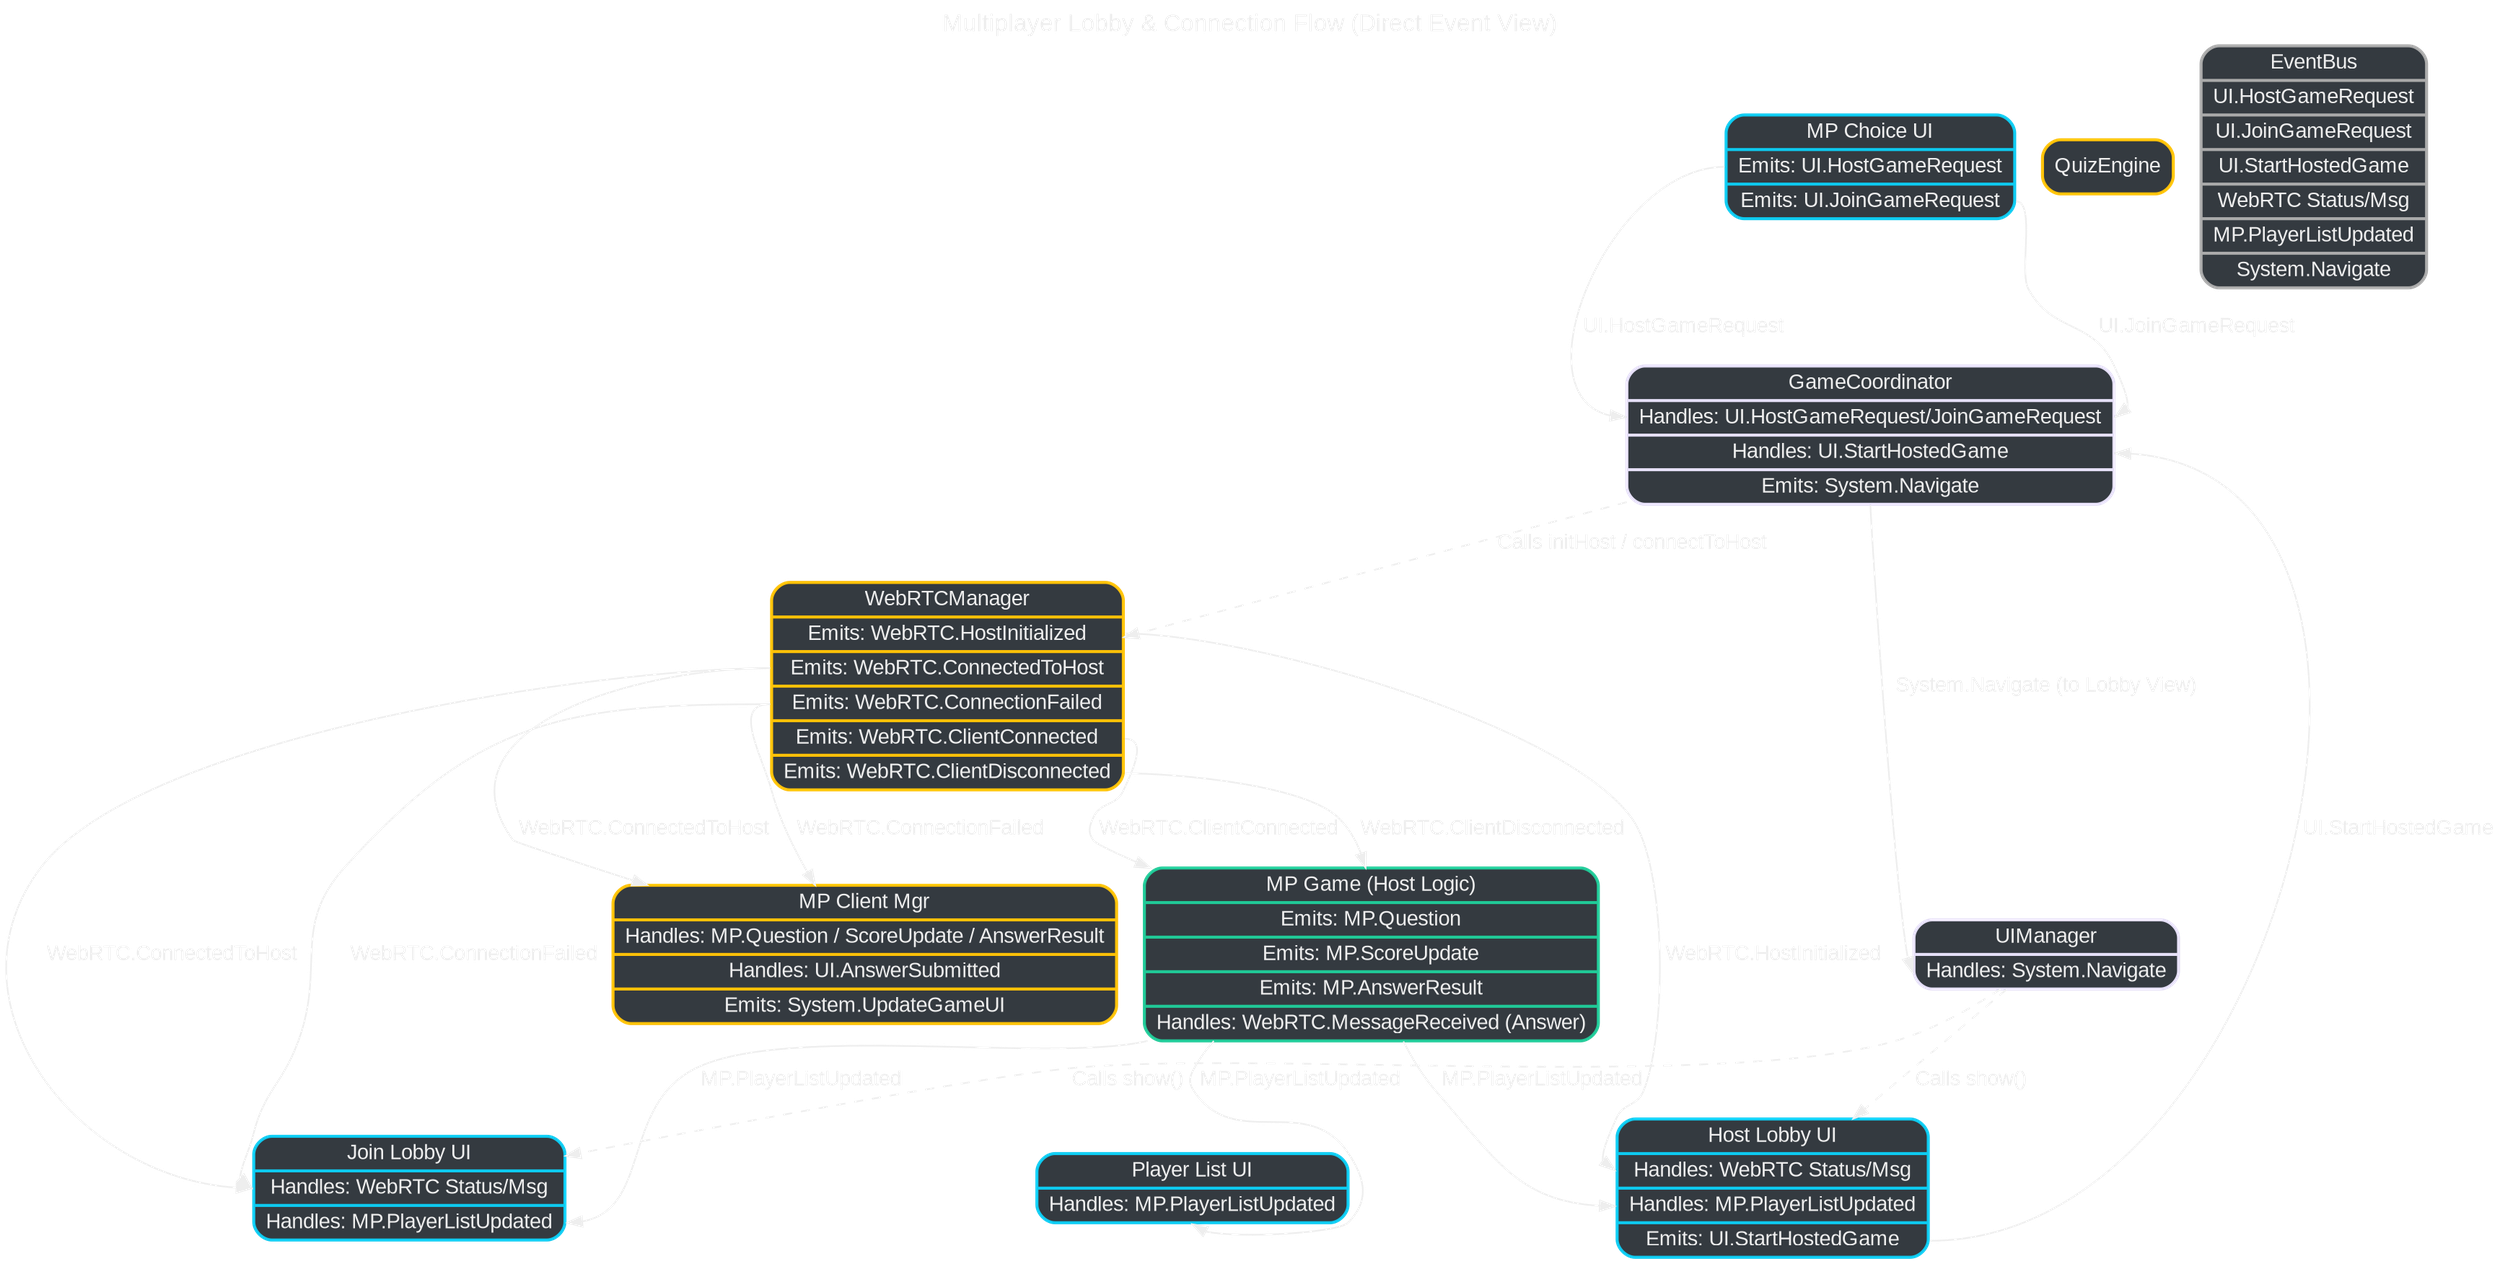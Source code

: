 digraph MPLobby_Direct {
    rankdir=TD;
    sep="0.6";
    overlap=false;
    bgcolor="transparent";
    fontname="Arial";
    node [shape=box, style="rounded,filled", fontcolor="#eeeeee", color="#eeeeee", fontname="Arial"];
    edge [fontcolor="#eeeeee", color="#eeeeee", fontname="Arial"];
    graph [label="Multiplayer Lobby & Connection Flow (Direct Event View)", labelloc=t, fontsize=16, fontcolor="#eeeeee"];

    // Node Styles (Dark fill, specific border remains)
    MultiplayerChoiceComponent [shape="record", fillcolor="#343a40", color="#0dcaf0", penwidth=2,
                                label="{ MP Choice UI | {<emits_host> Emits: UI.HostGameRequest} | {<emits_join> Emits: UI.JoinGameRequest} }"]; // Specific emits
    HostLobbyComponent [shape="record", fillcolor="#343a40", color="#0dcaf0", penwidth=2,
                        label="{ Host Lobby UI | {<handles_rtc> Handles: WebRTC Status/Msg} | {<handles_state> Handles: MP.PlayerListUpdated} | {<emits_start> Emits: UI.StartHostedGame} }"]; // Specific emits/handles
    JoinLobbyComponent [shape="record", fillcolor="#343a40", color="#0dcaf0", penwidth=2,
                        label="{ Join Lobby UI | {<handles_rtc> Handles: WebRTC Status/Msg} | {<handles_state> Handles: MP.PlayerListUpdated} }"]; // Specific handles
    PlayerListComponent [shape="record", fillcolor="#343a40", color="#0dcaf0", penwidth=2,
                         label="{ Player List UI | {<handles_state> Handles: MP.PlayerListUpdated} }"]; // Specific handles
    GameCoordinator [shape="record", fillcolor="#343a40", color="#e6e0f8", penwidth=2,
                     label="{ GameCoordinator | {<handles_choice> Handles: UI.HostGameRequest/JoinGameRequest} | {<handles_lobby> Handles: UI.StartHostedGame} | {<emits_nav> Emits: System.Navigate} }"]; // Specific handles/emits
    UIManager [shape="record", fillcolor="#343a40", color="#e6e0f8", penwidth=2,
               label="{ UIManager | {<handles_nav> Handles: System.Navigate} }"];
    WebRTCManager [shape="record", fillcolor="#343a40", color="#ffc107", penwidth=2,
                   label="{ WebRTCManager | {<emits_init> Emits: WebRTC.HostInitialized} | {<emits_conn> Emits: WebRTC.ConnectedToHost} | {<emits_fail> Emits: WebRTC.ConnectionFailed} | {<emits_cli_conn> Emits: WebRTC.ClientConnected} | {<emits_cli_dis> Emits: WebRTC.ClientDisconnected} }"]; // Specific emits
    MultiplayerGame [shape="record", fillcolor="#343a40", color="#20c997", penwidth=2,
                     label="{ MP Game (Host Logic) | {<emits_q> Emits: MP.Question} | {<emits_score> Emits: MP.ScoreUpdate} | {<emits_result> Emits: MP.AnswerResult} | {<handles_answer> Handles: WebRTC.MessageReceived (Answer)} }"]; // Specific emits/handles
    MultiplayerClientManager [shape="record", style="rounded,filled", fillcolor="#343a40", color="#ffc107", penwidth=2,
                              label="{ MP Client Mgr | {<handles_sync> Handles: MP.Question / ScoreUpdate / AnswerResult} | {<handles_ui_in> Handles: UI.AnswerSubmitted} | {<emits_ui_out> Emits: System.UpdateGameUI} }"];
    QuizEngine [label="QuizEngine", style="rounded,filled", fillcolor="#343a40", color="#ffc107", penwidth=2];

    // EventBus: Specific events or useful groups for lobby flow
    EventBus [shape="record", fillcolor="#343a40", color="#aaaaaa", penwidth=2,
              label="{ EventBus | {<evUIHost> UI.HostGameRequest} | {<evUIJoin> UI.JoinGameRequest} | {<evUIStart> UI.StartHostedGame} | {<evWebRTC> WebRTC Status/Msg} | {<evMPState> MP.PlayerListUpdated} | {<evNav> System.Navigate} }"]; // More specific UI ports

    // 1. User Chooses Host/Join -> Coordinator (Direct Event Flows)
    MultiplayerChoiceComponent:emits_host -> GameCoordinator:handles_choice [label=" UI.HostGameRequest"];
    MultiplayerChoiceComponent:emits_join -> GameCoordinator:handles_choice [label=" UI.JoinGameRequest"];

    // 2. Coordinator Initiates Connection (Direct Call + Event)
    GameCoordinator -> WebRTCManager [label=" Calls initHost / connectToHost", style=dashed];
    GameCoordinator:emits_nav -> UIManager:handles_nav [label=" System.Navigate (to Lobby View)"]; // Direct Nav Event
    UIManager -> HostLobbyComponent [label=" Calls show()", style=dashed]; UIManager -> JoinLobbyComponent [label=" Calls show()", style=dashed];

    // 3. WebRTC Reports Status -> UI / Client Manager (Direct Event Flows)
    WebRTCManager:emits_init -> HostLobbyComponent:handles_rtc [label=" WebRTC.HostInitialized"];
    WebRTCManager:emits_conn -> JoinLobbyComponent:handles_rtc [label=" WebRTC.ConnectedToHost"];
    WebRTCManager:emits_conn -> MultiplayerClientManager:handles_rtc [label=" WebRTC.ConnectedToHost"];
    WebRTCManager:emits_fail -> JoinLobbyComponent:handles_rtc [label=" WebRTC.ConnectionFailed"];
    WebRTCManager:emits_fail -> MultiplayerClientManager:handles_rtc [label=" WebRTC.ConnectionFailed"];

    // 4. Client Connects / Disconnects -> Host (Direct Event Flow)
    WebRTCManager:emits_cli_conn -> MultiplayerGame:handles_rtc [label=" WebRTC.ClientConnected"];
    WebRTCManager:emits_cli_dis -> MultiplayerGame:handles_rtc [label=" WebRTC.ClientDisconnected"];

    // 5. Host Updates Player State -> UI (Direct Event Flows)
    MultiplayerGame:emits_state -> HostLobbyComponent:handles_state [label=" MP.PlayerListUpdated"];
    MultiplayerGame:emits_state -> JoinLobbyComponent:handles_state [label=" MP.PlayerListUpdated"];
    MultiplayerGame:emits_state -> PlayerListComponent:handles_state [label=" MP.PlayerListUpdated"];
    // Client Manager relaying state is omitted in direct view for simplicity unless explicitly needed

    // 6. Host Starts Game -> Coordinator (Direct Event Flow)
    HostLobbyComponent:emits_start -> GameCoordinator:handles_lobby [label=" UI.StartHostedGame"];
} 
